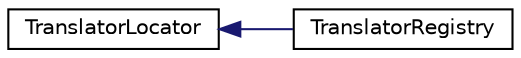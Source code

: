 digraph "Graphical Class Hierarchy"
{
  edge [fontname="Helvetica",fontsize="10",labelfontname="Helvetica",labelfontsize="10"];
  node [fontname="Helvetica",fontsize="10",shape=record];
  rankdir="LR";
  Node1 [label="TranslatorLocator",height=0.2,width=0.4,color="black", fillcolor="white", style="filled",URL="$class_aura_1_1_intl_1_1_translator_locator.html"];
  Node1 -> Node2 [dir="back",color="midnightblue",fontsize="10",style="solid",fontname="Helvetica"];
  Node2 [label="TranslatorRegistry",height=0.2,width=0.4,color="black", fillcolor="white", style="filled",URL="$class_cake_1_1_i18n_1_1_translator_registry.html"];
}
